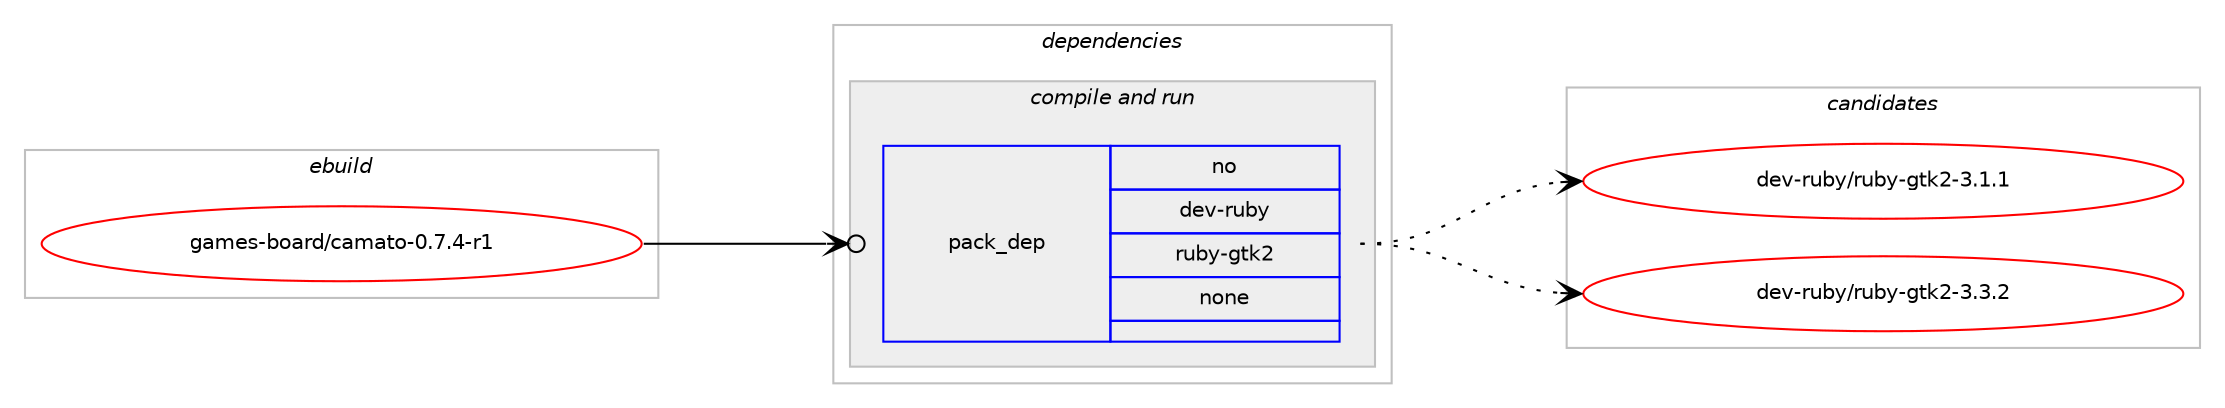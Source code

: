 digraph prolog {

# *************
# Graph options
# *************

newrank=true;
concentrate=true;
compound=true;
graph [rankdir=LR,fontname=Helvetica,fontsize=10,ranksep=1.5];#, ranksep=2.5, nodesep=0.2];
edge  [arrowhead=vee];
node  [fontname=Helvetica,fontsize=10];

# **********
# The ebuild
# **********

subgraph cluster_leftcol {
color=gray;
rank=same;
label=<<i>ebuild</i>>;
id [label="games-board/camato-0.7.4-r1", color=red, width=4, href="../games-board/camato-0.7.4-r1.svg"];
}

# ****************
# The dependencies
# ****************

subgraph cluster_midcol {
color=gray;
label=<<i>dependencies</i>>;
subgraph cluster_compile {
fillcolor="#eeeeee";
style=filled;
label=<<i>compile</i>>;
}
subgraph cluster_compileandrun {
fillcolor="#eeeeee";
style=filled;
label=<<i>compile and run</i>>;
subgraph pack1104915 {
dependency1554861 [label=<<TABLE BORDER="0" CELLBORDER="1" CELLSPACING="0" CELLPADDING="4" WIDTH="220"><TR><TD ROWSPAN="6" CELLPADDING="30">pack_dep</TD></TR><TR><TD WIDTH="110">no</TD></TR><TR><TD>dev-ruby</TD></TR><TR><TD>ruby-gtk2</TD></TR><TR><TD>none</TD></TR><TR><TD></TD></TR></TABLE>>, shape=none, color=blue];
}
id:e -> dependency1554861:w [weight=20,style="solid",arrowhead="odotvee"];
}
subgraph cluster_run {
fillcolor="#eeeeee";
style=filled;
label=<<i>run</i>>;
}
}

# **************
# The candidates
# **************

subgraph cluster_choices {
rank=same;
color=gray;
label=<<i>candidates</i>>;

subgraph choice1104915 {
color=black;
nodesep=1;
choice100101118451141179812147114117981214510311610750455146494649 [label="dev-ruby/ruby-gtk2-3.1.1", color=red, width=4,href="../dev-ruby/ruby-gtk2-3.1.1.svg"];
choice100101118451141179812147114117981214510311610750455146514650 [label="dev-ruby/ruby-gtk2-3.3.2", color=red, width=4,href="../dev-ruby/ruby-gtk2-3.3.2.svg"];
dependency1554861:e -> choice100101118451141179812147114117981214510311610750455146494649:w [style=dotted,weight="100"];
dependency1554861:e -> choice100101118451141179812147114117981214510311610750455146514650:w [style=dotted,weight="100"];
}
}

}
